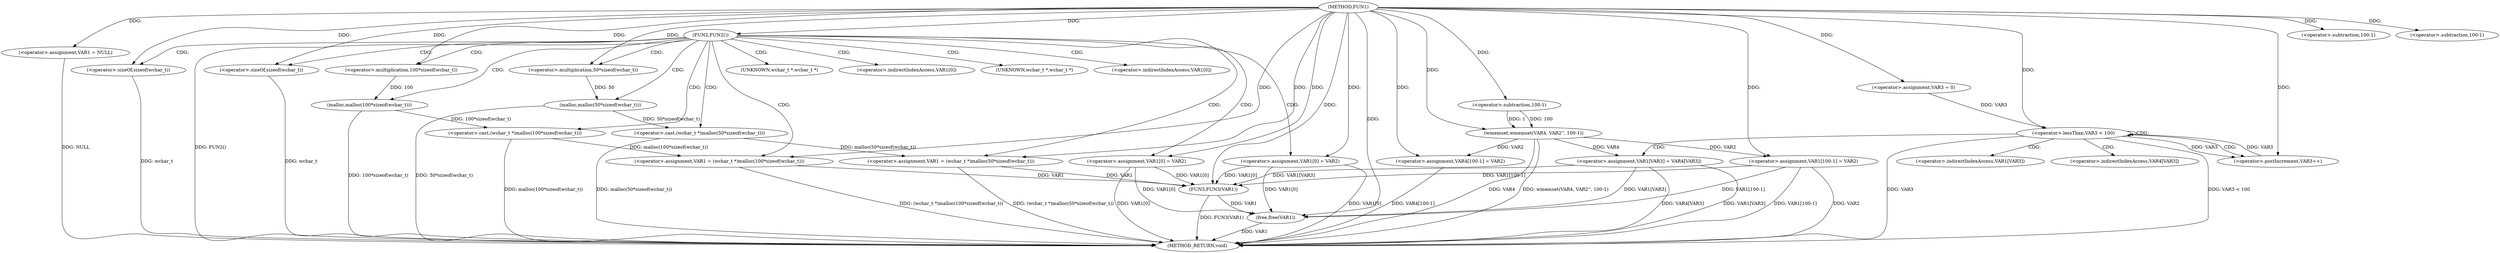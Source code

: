 digraph FUN1 {  
"1000100" [label = "(METHOD,FUN1)" ]
"1000183" [label = "(METHOD_RETURN,void)" ]
"1000103" [label = "(<operator>.assignment,VAR1 = NULL)" ]
"1000107" [label = "(FUN2,FUN2())" ]
"1000109" [label = "(<operator>.assignment,VAR1 = (wchar_t *)malloc(50*sizeof(wchar_t)))" ]
"1000111" [label = "(<operator>.cast,(wchar_t *)malloc(50*sizeof(wchar_t)))" ]
"1000113" [label = "(malloc,malloc(50*sizeof(wchar_t)))" ]
"1000114" [label = "(<operator>.multiplication,50*sizeof(wchar_t))" ]
"1000116" [label = "(<operator>.sizeOf,sizeof(wchar_t))" ]
"1000118" [label = "(<operator>.assignment,VAR1[0] = VAR2)" ]
"1000125" [label = "(<operator>.assignment,VAR1 = (wchar_t *)malloc(100*sizeof(wchar_t)))" ]
"1000127" [label = "(<operator>.cast,(wchar_t *)malloc(100*sizeof(wchar_t)))" ]
"1000129" [label = "(malloc,malloc(100*sizeof(wchar_t)))" ]
"1000130" [label = "(<operator>.multiplication,100*sizeof(wchar_t))" ]
"1000132" [label = "(<operator>.sizeOf,sizeof(wchar_t))" ]
"1000134" [label = "(<operator>.assignment,VAR1[0] = VAR2)" ]
"1000142" [label = "(wmemset,wmemset(VAR4, VAR2'', 100-1))" ]
"1000145" [label = "(<operator>.subtraction,100-1)" ]
"1000148" [label = "(<operator>.assignment,VAR4[100-1] = VAR2)" ]
"1000151" [label = "(<operator>.subtraction,100-1)" ]
"1000156" [label = "(<operator>.assignment,VAR3 = 0)" ]
"1000159" [label = "(<operator>.lessThan,VAR3 < 100)" ]
"1000162" [label = "(<operator>.postIncrement,VAR3++)" ]
"1000165" [label = "(<operator>.assignment,VAR1[VAR3] = VAR4[VAR3])" ]
"1000172" [label = "(<operator>.assignment,VAR1[100-1] = VAR2)" ]
"1000175" [label = "(<operator>.subtraction,100-1)" ]
"1000179" [label = "(FUN3,FUN3(VAR1))" ]
"1000181" [label = "(free,free(VAR1))" ]
"1000112" [label = "(UNKNOWN,wchar_t *,wchar_t *)" ]
"1000119" [label = "(<operator>.indirectIndexAccess,VAR1[0])" ]
"1000128" [label = "(UNKNOWN,wchar_t *,wchar_t *)" ]
"1000135" [label = "(<operator>.indirectIndexAccess,VAR1[0])" ]
"1000166" [label = "(<operator>.indirectIndexAccess,VAR1[VAR3])" ]
"1000169" [label = "(<operator>.indirectIndexAccess,VAR4[VAR3])" ]
  "1000129" -> "1000183"  [ label = "DDG: 100*sizeof(wchar_t)"] 
  "1000107" -> "1000183"  [ label = "DDG: FUN2()"] 
  "1000165" -> "1000183"  [ label = "DDG: VAR4[VAR3]"] 
  "1000179" -> "1000183"  [ label = "DDG: FUN3(VAR1)"] 
  "1000103" -> "1000183"  [ label = "DDG: NULL"] 
  "1000165" -> "1000183"  [ label = "DDG: VAR1[VAR3]"] 
  "1000125" -> "1000183"  [ label = "DDG: (wchar_t *)malloc(100*sizeof(wchar_t))"] 
  "1000132" -> "1000183"  [ label = "DDG: wchar_t"] 
  "1000142" -> "1000183"  [ label = "DDG: VAR4"] 
  "1000118" -> "1000183"  [ label = "DDG: VAR1[0]"] 
  "1000181" -> "1000183"  [ label = "DDG: VAR1"] 
  "1000172" -> "1000183"  [ label = "DDG: VAR2"] 
  "1000159" -> "1000183"  [ label = "DDG: VAR3 < 100"] 
  "1000116" -> "1000183"  [ label = "DDG: wchar_t"] 
  "1000142" -> "1000183"  [ label = "DDG: wmemset(VAR4, VAR2'', 100-1)"] 
  "1000113" -> "1000183"  [ label = "DDG: 50*sizeof(wchar_t)"] 
  "1000159" -> "1000183"  [ label = "DDG: VAR3"] 
  "1000127" -> "1000183"  [ label = "DDG: malloc(100*sizeof(wchar_t))"] 
  "1000148" -> "1000183"  [ label = "DDG: VAR4[100-1]"] 
  "1000134" -> "1000183"  [ label = "DDG: VAR1[0]"] 
  "1000111" -> "1000183"  [ label = "DDG: malloc(50*sizeof(wchar_t))"] 
  "1000172" -> "1000183"  [ label = "DDG: VAR1[100-1]"] 
  "1000109" -> "1000183"  [ label = "DDG: (wchar_t *)malloc(50*sizeof(wchar_t))"] 
  "1000100" -> "1000103"  [ label = "DDG: "] 
  "1000100" -> "1000107"  [ label = "DDG: "] 
  "1000111" -> "1000109"  [ label = "DDG: malloc(50*sizeof(wchar_t))"] 
  "1000100" -> "1000109"  [ label = "DDG: "] 
  "1000113" -> "1000111"  [ label = "DDG: 50*sizeof(wchar_t)"] 
  "1000114" -> "1000113"  [ label = "DDG: 50"] 
  "1000100" -> "1000114"  [ label = "DDG: "] 
  "1000100" -> "1000116"  [ label = "DDG: "] 
  "1000100" -> "1000118"  [ label = "DDG: "] 
  "1000127" -> "1000125"  [ label = "DDG: malloc(100*sizeof(wchar_t))"] 
  "1000100" -> "1000125"  [ label = "DDG: "] 
  "1000129" -> "1000127"  [ label = "DDG: 100*sizeof(wchar_t)"] 
  "1000130" -> "1000129"  [ label = "DDG: 100"] 
  "1000100" -> "1000130"  [ label = "DDG: "] 
  "1000100" -> "1000132"  [ label = "DDG: "] 
  "1000100" -> "1000134"  [ label = "DDG: "] 
  "1000100" -> "1000142"  [ label = "DDG: "] 
  "1000145" -> "1000142"  [ label = "DDG: 100"] 
  "1000145" -> "1000142"  [ label = "DDG: 1"] 
  "1000100" -> "1000145"  [ label = "DDG: "] 
  "1000142" -> "1000148"  [ label = "DDG: VAR2"] 
  "1000100" -> "1000148"  [ label = "DDG: "] 
  "1000100" -> "1000151"  [ label = "DDG: "] 
  "1000100" -> "1000156"  [ label = "DDG: "] 
  "1000156" -> "1000159"  [ label = "DDG: VAR3"] 
  "1000162" -> "1000159"  [ label = "DDG: VAR3"] 
  "1000100" -> "1000159"  [ label = "DDG: "] 
  "1000159" -> "1000162"  [ label = "DDG: VAR3"] 
  "1000100" -> "1000162"  [ label = "DDG: "] 
  "1000142" -> "1000165"  [ label = "DDG: VAR4"] 
  "1000100" -> "1000172"  [ label = "DDG: "] 
  "1000142" -> "1000172"  [ label = "DDG: VAR2"] 
  "1000100" -> "1000175"  [ label = "DDG: "] 
  "1000125" -> "1000179"  [ label = "DDG: VAR1"] 
  "1000165" -> "1000179"  [ label = "DDG: VAR1[VAR3]"] 
  "1000118" -> "1000179"  [ label = "DDG: VAR1[0]"] 
  "1000134" -> "1000179"  [ label = "DDG: VAR1[0]"] 
  "1000109" -> "1000179"  [ label = "DDG: VAR1"] 
  "1000172" -> "1000179"  [ label = "DDG: VAR1[100-1]"] 
  "1000100" -> "1000179"  [ label = "DDG: "] 
  "1000165" -> "1000181"  [ label = "DDG: VAR1[VAR3]"] 
  "1000179" -> "1000181"  [ label = "DDG: VAR1"] 
  "1000118" -> "1000181"  [ label = "DDG: VAR1[0]"] 
  "1000134" -> "1000181"  [ label = "DDG: VAR1[0]"] 
  "1000172" -> "1000181"  [ label = "DDG: VAR1[100-1]"] 
  "1000100" -> "1000181"  [ label = "DDG: "] 
  "1000107" -> "1000112"  [ label = "CDG: "] 
  "1000107" -> "1000125"  [ label = "CDG: "] 
  "1000107" -> "1000116"  [ label = "CDG: "] 
  "1000107" -> "1000113"  [ label = "CDG: "] 
  "1000107" -> "1000127"  [ label = "CDG: "] 
  "1000107" -> "1000111"  [ label = "CDG: "] 
  "1000107" -> "1000132"  [ label = "CDG: "] 
  "1000107" -> "1000109"  [ label = "CDG: "] 
  "1000107" -> "1000128"  [ label = "CDG: "] 
  "1000107" -> "1000129"  [ label = "CDG: "] 
  "1000107" -> "1000119"  [ label = "CDG: "] 
  "1000107" -> "1000130"  [ label = "CDG: "] 
  "1000107" -> "1000135"  [ label = "CDG: "] 
  "1000107" -> "1000114"  [ label = "CDG: "] 
  "1000107" -> "1000118"  [ label = "CDG: "] 
  "1000107" -> "1000134"  [ label = "CDG: "] 
  "1000159" -> "1000159"  [ label = "CDG: "] 
  "1000159" -> "1000166"  [ label = "CDG: "] 
  "1000159" -> "1000162"  [ label = "CDG: "] 
  "1000159" -> "1000165"  [ label = "CDG: "] 
  "1000159" -> "1000169"  [ label = "CDG: "] 
}
